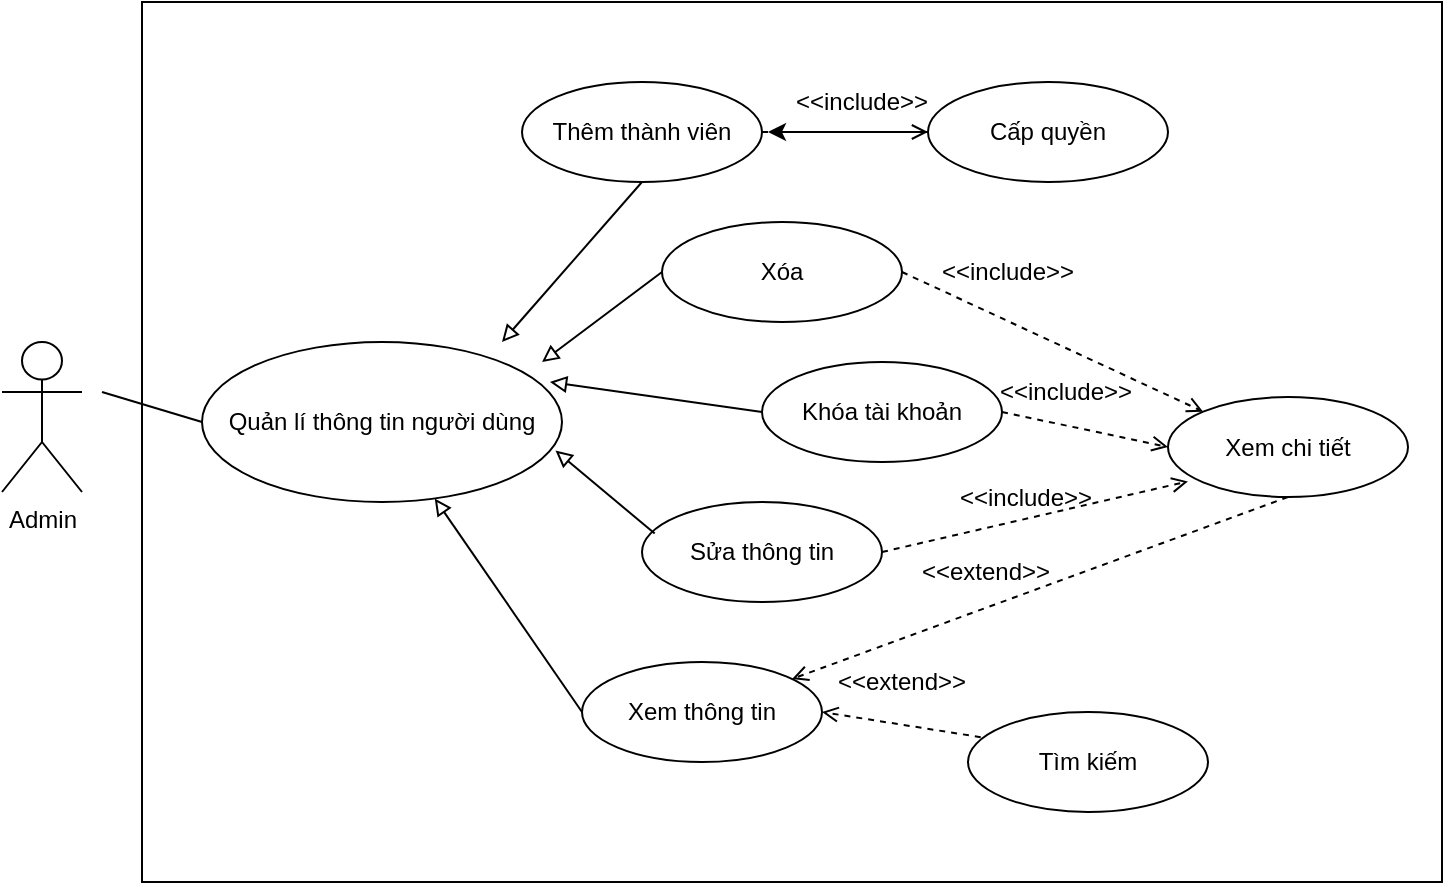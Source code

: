 <mxfile version="12.0.0" type="github" pages="1"><diagram id="12PFHw0h8Q8npcBHtPUk" name="Page-1"><mxGraphModel dx="976" dy="483" grid="1" gridSize="10" guides="1" tooltips="1" connect="1" arrows="1" fold="1" page="1" pageScale="1" pageWidth="827" pageHeight="1169" math="0" shadow="0"><root><mxCell id="0"/><mxCell id="1" parent="0"/><mxCell id="QdBjmfvnj8XAE1ZBZg3u-1" value="Admin" style="shape=umlActor;verticalLabelPosition=bottom;labelBackgroundColor=#ffffff;verticalAlign=top;html=1;outlineConnect=0;" parent="1" vertex="1"><mxGeometry x="70" y="260" width="40" height="75" as="geometry"/></mxCell><mxCell id="QdBjmfvnj8XAE1ZBZg3u-2" value="" style="rounded=0;whiteSpace=wrap;html=1;" parent="1" vertex="1"><mxGeometry x="140" y="90" width="650" height="440" as="geometry"/></mxCell><mxCell id="QdBjmfvnj8XAE1ZBZg3u-3" value="Quản lí thông tin người dùng" style="ellipse;whiteSpace=wrap;html=1;" parent="1" vertex="1"><mxGeometry x="170" y="260" width="180" height="80" as="geometry"/></mxCell><mxCell id="QdBjmfvnj8XAE1ZBZg3u-4" value="Thêm thành viên" style="ellipse;whiteSpace=wrap;html=1;" parent="1" vertex="1"><mxGeometry x="330" y="130" width="120" height="50" as="geometry"/></mxCell><mxCell id="QdBjmfvnj8XAE1ZBZg3u-5" value="Xóa" style="ellipse;whiteSpace=wrap;html=1;" parent="1" vertex="1"><mxGeometry x="400" y="200" width="120" height="50" as="geometry"/></mxCell><mxCell id="QdBjmfvnj8XAE1ZBZg3u-6" value="Khóa tài khoản" style="ellipse;whiteSpace=wrap;html=1;" parent="1" vertex="1"><mxGeometry x="450" y="270" width="120" height="50" as="geometry"/></mxCell><mxCell id="QdBjmfvnj8XAE1ZBZg3u-7" value="Sửa thông tin" style="ellipse;whiteSpace=wrap;html=1;" parent="1" vertex="1"><mxGeometry x="390" y="340" width="120" height="50" as="geometry"/></mxCell><mxCell id="pO-lIS7Gf4vB3CIIgJrC-2" value="" style="edgeStyle=orthogonalEdgeStyle;rounded=0;orthogonalLoop=1;jettySize=auto;html=1;" edge="1" parent="1" source="QdBjmfvnj8XAE1ZBZg3u-9"><mxGeometry relative="1" as="geometry"><mxPoint x="453" y="155" as="targetPoint"/></mxGeometry></mxCell><mxCell id="QdBjmfvnj8XAE1ZBZg3u-9" value="Cấp quyền" style="ellipse;whiteSpace=wrap;html=1;" parent="1" vertex="1"><mxGeometry x="533" y="130" width="120" height="50" as="geometry"/></mxCell><mxCell id="QdBjmfvnj8XAE1ZBZg3u-10" value="Xem chi tiết" style="ellipse;whiteSpace=wrap;html=1;" parent="1" vertex="1"><mxGeometry x="653" y="287.5" width="120" height="50" as="geometry"/></mxCell><mxCell id="QdBjmfvnj8XAE1ZBZg3u-11" value="Xem thông tin" style="ellipse;whiteSpace=wrap;html=1;" parent="1" vertex="1"><mxGeometry x="360" y="420" width="120" height="50" as="geometry"/></mxCell><mxCell id="QdBjmfvnj8XAE1ZBZg3u-12" value="" style="endArrow=block;html=1;endFill=0;" parent="1" edge="1"><mxGeometry width="50" height="50" relative="1" as="geometry"><mxPoint x="390" y="180" as="sourcePoint"/><mxPoint x="320" y="260" as="targetPoint"/></mxGeometry></mxCell><mxCell id="QdBjmfvnj8XAE1ZBZg3u-13" value="" style="endArrow=block;html=1;endFill=0;exitX=0;exitY=0.5;exitDx=0;exitDy=0;" parent="1" source="QdBjmfvnj8XAE1ZBZg3u-5" edge="1"><mxGeometry width="50" height="50" relative="1" as="geometry"><mxPoint x="409" y="198" as="sourcePoint"/><mxPoint x="340" y="270" as="targetPoint"/><Array as="points"><mxPoint x="400" y="225"/></Array></mxGeometry></mxCell><mxCell id="QdBjmfvnj8XAE1ZBZg3u-14" value="" style="endArrow=block;html=1;endFill=0;exitX=0;exitY=0.5;exitDx=0;exitDy=0;" parent="1" source="QdBjmfvnj8XAE1ZBZg3u-6" edge="1"><mxGeometry width="50" height="50" relative="1" as="geometry"><mxPoint x="419" y="208" as="sourcePoint"/><mxPoint x="344" y="280" as="targetPoint"/></mxGeometry></mxCell><mxCell id="QdBjmfvnj8XAE1ZBZg3u-19" value="" style="endArrow=block;html=1;endFill=0;exitX=0.053;exitY=0.316;exitDx=0;exitDy=0;exitPerimeter=0;entryX=0.982;entryY=0.678;entryDx=0;entryDy=0;entryPerimeter=0;" parent="1" source="QdBjmfvnj8XAE1ZBZg3u-7" target="QdBjmfvnj8XAE1ZBZg3u-3" edge="1"><mxGeometry width="50" height="50" relative="1" as="geometry"><mxPoint x="429" y="218" as="sourcePoint"/><mxPoint x="354" y="290" as="targetPoint"/></mxGeometry></mxCell><mxCell id="QdBjmfvnj8XAE1ZBZg3u-22" value="Tìm kiếm" style="ellipse;whiteSpace=wrap;html=1;" parent="1" vertex="1"><mxGeometry x="553" y="445" width="120" height="50" as="geometry"/></mxCell><mxCell id="QdBjmfvnj8XAE1ZBZg3u-24" value="" style="endArrow=none;html=1;entryX=0;entryY=0.5;entryDx=0;entryDy=0;" parent="1" target="QdBjmfvnj8XAE1ZBZg3u-3" edge="1"><mxGeometry width="50" height="50" relative="1" as="geometry"><mxPoint x="120" y="285" as="sourcePoint"/><mxPoint x="170" y="280" as="targetPoint"/></mxGeometry></mxCell><mxCell id="QdBjmfvnj8XAE1ZBZg3u-25" value="" style="endArrow=block;html=1;endFill=0;exitX=0;exitY=0.5;exitDx=0;exitDy=0;" parent="1" source="QdBjmfvnj8XAE1ZBZg3u-11" target="QdBjmfvnj8XAE1ZBZg3u-3" edge="1"><mxGeometry width="50" height="50" relative="1" as="geometry"><mxPoint x="406.36" y="365.8" as="sourcePoint"/><mxPoint x="356.76" y="324.24" as="targetPoint"/></mxGeometry></mxCell><mxCell id="QdBjmfvnj8XAE1ZBZg3u-35" value="" style="endArrow=open;dashed=1;html=1;endFill=0;exitX=1;exitY=0.5;exitDx=0;exitDy=0;entryX=0;entryY=0.5;entryDx=0;entryDy=0;" parent="1" source="QdBjmfvnj8XAE1ZBZg3u-4" target="QdBjmfvnj8XAE1ZBZg3u-9" edge="1"><mxGeometry width="50" height="50" relative="1" as="geometry"><mxPoint x="470" y="190" as="sourcePoint"/><mxPoint x="520" y="140" as="targetPoint"/></mxGeometry></mxCell><mxCell id="QdBjmfvnj8XAE1ZBZg3u-36" value="" style="endArrow=open;dashed=1;html=1;endFill=0;exitX=1;exitY=0.5;exitDx=0;exitDy=0;entryX=0;entryY=0;entryDx=0;entryDy=0;" parent="1" source="QdBjmfvnj8XAE1ZBZg3u-5" target="QdBjmfvnj8XAE1ZBZg3u-10" edge="1"><mxGeometry width="50" height="50" relative="1" as="geometry"><mxPoint x="550" y="260" as="sourcePoint"/><mxPoint x="600" y="210" as="targetPoint"/></mxGeometry></mxCell><mxCell id="QdBjmfvnj8XAE1ZBZg3u-37" value="" style="endArrow=open;dashed=1;html=1;endFill=0;exitX=1;exitY=0.5;exitDx=0;exitDy=0;entryX=0;entryY=0.5;entryDx=0;entryDy=0;" parent="1" source="QdBjmfvnj8XAE1ZBZg3u-6" target="QdBjmfvnj8XAE1ZBZg3u-10" edge="1"><mxGeometry width="50" height="50" relative="1" as="geometry"><mxPoint x="610" y="390" as="sourcePoint"/><mxPoint x="620" y="290" as="targetPoint"/></mxGeometry></mxCell><mxCell id="QdBjmfvnj8XAE1ZBZg3u-38" value="" style="endArrow=open;dashed=1;html=1;endFill=0;exitX=1;exitY=0.5;exitDx=0;exitDy=0;entryX=0.083;entryY=0.844;entryDx=0;entryDy=0;entryPerimeter=0;" parent="1" source="QdBjmfvnj8XAE1ZBZg3u-7" target="QdBjmfvnj8XAE1ZBZg3u-10" edge="1"><mxGeometry width="50" height="50" relative="1" as="geometry"><mxPoint x="670" y="440" as="sourcePoint"/><mxPoint x="720" y="390" as="targetPoint"/></mxGeometry></mxCell><mxCell id="QdBjmfvnj8XAE1ZBZg3u-39" value="" style="endArrow=open;dashed=1;html=1;endFill=0;exitX=0.053;exitY=0.252;exitDx=0;exitDy=0;entryX=1;entryY=0.5;entryDx=0;entryDy=0;exitPerimeter=0;" parent="1" source="QdBjmfvnj8XAE1ZBZg3u-22" target="QdBjmfvnj8XAE1ZBZg3u-11" edge="1"><mxGeometry width="50" height="50" relative="1" as="geometry"><mxPoint x="520" y="375" as="sourcePoint"/><mxPoint x="639.96" y="312.2" as="targetPoint"/></mxGeometry></mxCell><mxCell id="QdBjmfvnj8XAE1ZBZg3u-40" value="&amp;lt;&amp;lt;include&amp;gt;&amp;gt;" style="text;html=1;strokeColor=none;fillColor=none;align=center;verticalAlign=middle;whiteSpace=wrap;rounded=0;" parent="1" vertex="1"><mxGeometry x="480" y="130" width="40" height="20" as="geometry"/></mxCell><mxCell id="QdBjmfvnj8XAE1ZBZg3u-41" value="&amp;lt;&amp;lt;include&amp;gt;&amp;gt;" style="text;html=1;strokeColor=none;fillColor=none;align=center;verticalAlign=middle;whiteSpace=wrap;rounded=0;" parent="1" vertex="1"><mxGeometry x="553" y="215" width="40" height="20" as="geometry"/></mxCell><mxCell id="QdBjmfvnj8XAE1ZBZg3u-42" value="&amp;lt;&amp;lt;include&amp;gt;&amp;gt;" style="text;html=1;strokeColor=none;fillColor=none;align=center;verticalAlign=middle;whiteSpace=wrap;rounded=0;" parent="1" vertex="1"><mxGeometry x="581.5" y="275" width="40" height="20" as="geometry"/></mxCell><mxCell id="QdBjmfvnj8XAE1ZBZg3u-43" value="&amp;lt;&amp;lt;include&amp;gt;&amp;gt;" style="text;html=1;strokeColor=none;fillColor=none;align=center;verticalAlign=middle;whiteSpace=wrap;rounded=0;" parent="1" vertex="1"><mxGeometry x="561.5" y="327.5" width="40" height="20" as="geometry"/></mxCell><mxCell id="QdBjmfvnj8XAE1ZBZg3u-44" value="&amp;lt;&amp;lt;extend&amp;gt;&amp;gt;" style="text;html=1;strokeColor=none;fillColor=none;align=center;verticalAlign=middle;whiteSpace=wrap;rounded=0;" parent="1" vertex="1"><mxGeometry x="500" y="420" width="40" height="20" as="geometry"/></mxCell><mxCell id="pO-lIS7Gf4vB3CIIgJrC-6" value="" style="endArrow=open;dashed=1;html=1;endFill=0;exitX=0.5;exitY=1;exitDx=0;exitDy=0;" edge="1" parent="1" source="QdBjmfvnj8XAE1ZBZg3u-10" target="QdBjmfvnj8XAE1ZBZg3u-11"><mxGeometry width="50" height="50" relative="1" as="geometry"><mxPoint x="549.36" y="452.6" as="sourcePoint"/><mxPoint x="490" y="445" as="targetPoint"/></mxGeometry></mxCell><mxCell id="pO-lIS7Gf4vB3CIIgJrC-7" value="&amp;lt;&amp;lt;extend&amp;gt;&amp;gt;" style="text;html=1;strokeColor=none;fillColor=none;align=center;verticalAlign=middle;whiteSpace=wrap;rounded=0;" vertex="1" parent="1"><mxGeometry x="516.5" y="365" width="90" height="20" as="geometry"/></mxCell></root></mxGraphModel></diagram></mxfile>